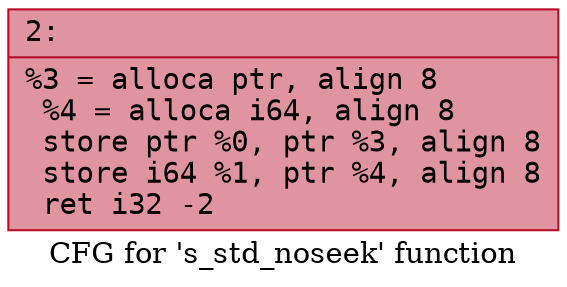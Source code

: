 digraph "CFG for 's_std_noseek' function" {
	label="CFG for 's_std_noseek' function";

	Node0x60000320f2a0 [shape=record,color="#b70d28ff", style=filled, fillcolor="#b70d2870" fontname="Courier",label="{2:\l|  %3 = alloca ptr, align 8\l  %4 = alloca i64, align 8\l  store ptr %0, ptr %3, align 8\l  store i64 %1, ptr %4, align 8\l  ret i32 -2\l}"];
}
